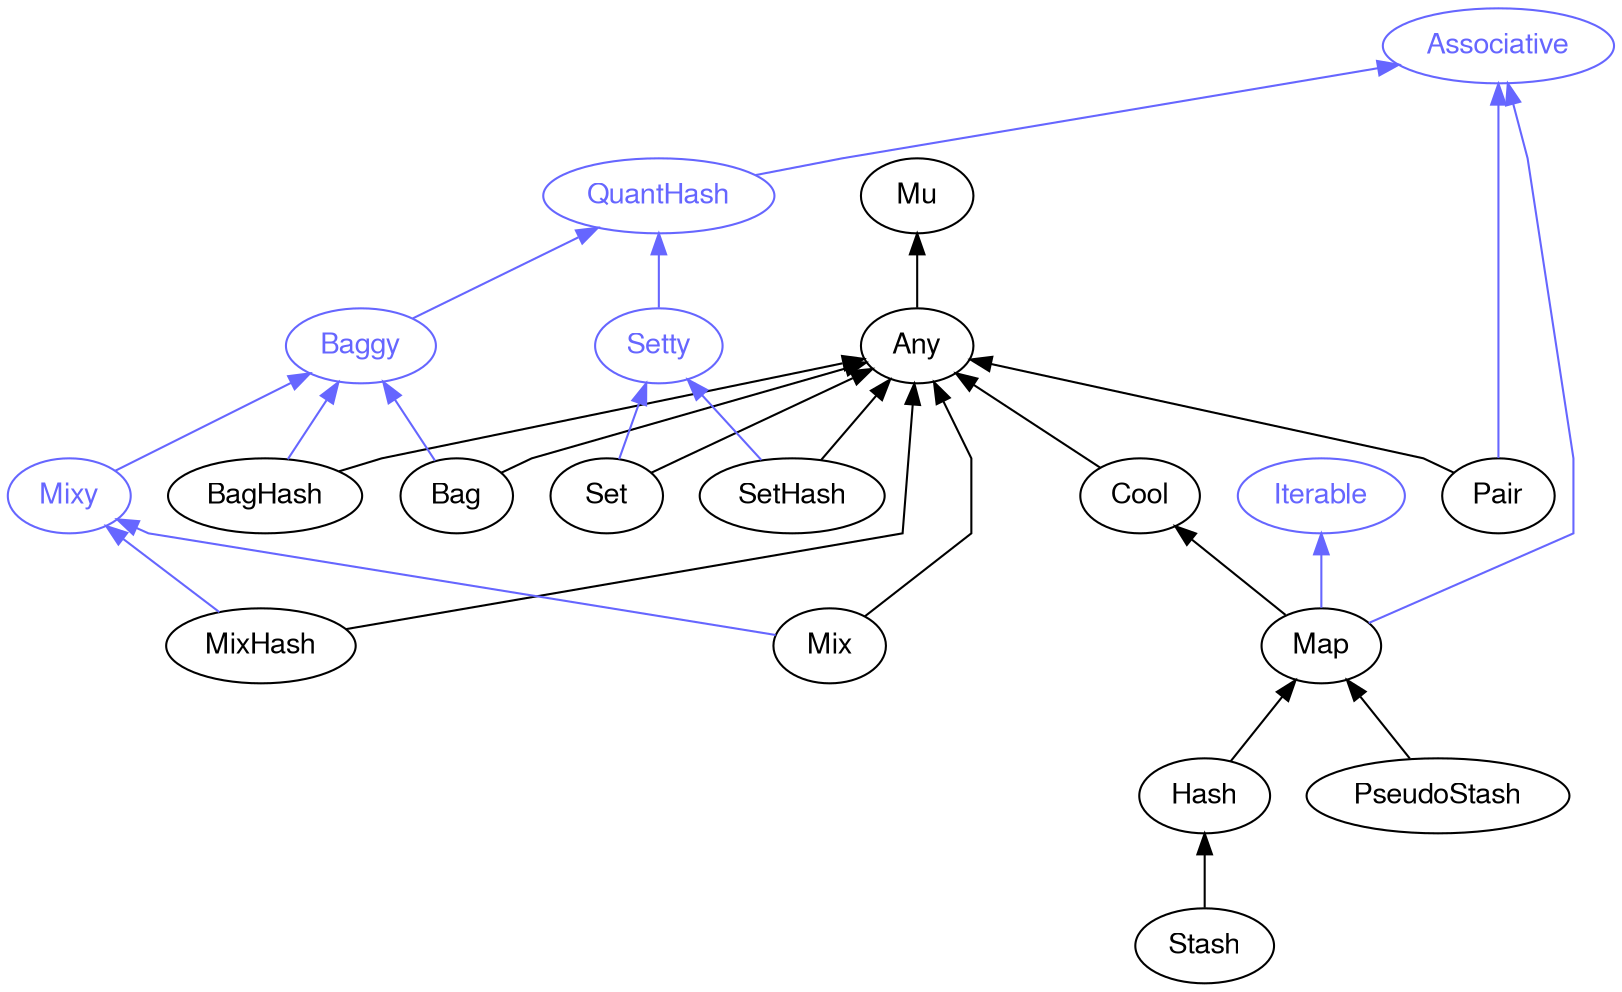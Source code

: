 digraph "perl6-type-graph" {
    rankdir=BT;
    splines=polyline;
    overlap=false; 
    // Types
    "Associative" [color="#6666FF", fontcolor="#6666FF", href="/type/Associative", fontname="FreeSans"];
    "Mu" [color="#000000", fontcolor="#000000", href="/type/Mu", fontname="FreeSans"];
    "Any" [color="#000000", fontcolor="#000000", href="/type/Any", fontname="FreeSans"];
    "Pair" [color="#000000", fontcolor="#000000", href="/type/Pair", fontname="FreeSans"];
    "Cool" [color="#000000", fontcolor="#000000", href="/type/Cool", fontname="FreeSans"];
    "Iterable" [color="#6666FF", fontcolor="#6666FF", href="/type/Iterable", fontname="FreeSans"];
    "Map" [color="#000000", fontcolor="#000000", href="/type/Map", fontname="FreeSans"];
    "QuantHash" [color="#6666FF", fontcolor="#6666FF", href="/type/QuantHash", fontname="FreeSans"];
    "Hash" [color="#000000", fontcolor="#000000", href="/type/Hash", fontname="FreeSans"];
    "PseudoStash" [color="#000000", fontcolor="#000000", href="/type/PseudoStash", fontname="FreeSans"];
    "Baggy" [color="#6666FF", fontcolor="#6666FF", href="/type/Baggy", fontname="FreeSans"];
    "Setty" [color="#6666FF", fontcolor="#6666FF", href="/type/Setty", fontname="FreeSans"];
    "Stash" [color="#000000", fontcolor="#000000", href="/type/Stash", fontname="FreeSans"];
    "BagHash" [color="#000000", fontcolor="#000000", href="/type/BagHash", fontname="FreeSans"];
    "Mixy" [color="#6666FF", fontcolor="#6666FF", href="/type/Mixy", fontname="FreeSans"];
    "Bag" [color="#000000", fontcolor="#000000", href="/type/Bag", fontname="FreeSans"];
    "Set" [color="#000000", fontcolor="#000000", href="/type/Set", fontname="FreeSans"];
    "SetHash" [color="#000000", fontcolor="#000000", href="/type/SetHash", fontname="FreeSans"];
    "MixHash" [color="#000000", fontcolor="#000000", href="/type/MixHash", fontname="FreeSans"];
    "Mix" [color="#000000", fontcolor="#000000", href="/type/Mix", fontname="FreeSans"];

    // Superclasses
    "Any" -> "Mu" [color="#000000"];
    "Pair" -> "Any" [color="#000000"];
    "Cool" -> "Any" [color="#000000"];
    "Map" -> "Cool" [color="#000000"];
    "Hash" -> "Map" [color="#000000"];
    "PseudoStash" -> "Map" [color="#000000"];
    "Stash" -> "Hash" [color="#000000"];
    "BagHash" -> "Any" [color="#000000"];
    "Bag" -> "Any" [color="#000000"];
    "Set" -> "Any" [color="#000000"];
    "SetHash" -> "Any" [color="#000000"];
    "MixHash" -> "Any" [color="#000000"];
    "Mix" -> "Any" [color="#000000"];

    // Roles
    "Pair" -> "Associative" [color="#6666FF"];
    "Map" -> "Iterable" [color="#6666FF"];
    "Map" -> "Associative" [color="#6666FF"];
    "QuantHash" -> "Associative" [color="#6666FF"];
    "Baggy" -> "QuantHash" [color="#6666FF"];
    "Setty" -> "QuantHash" [color="#6666FF"];
    "BagHash" -> "Baggy" [color="#6666FF"];
    "Mixy" -> "Baggy" [color="#6666FF"];
    "Bag" -> "Baggy" [color="#6666FF"];
    "Set" -> "Setty" [color="#6666FF"];
    "SetHash" -> "Setty" [color="#6666FF"];
    "MixHash" -> "Mixy" [color="#6666FF"];
    "Mix" -> "Mixy" [color="#6666FF"];
}
